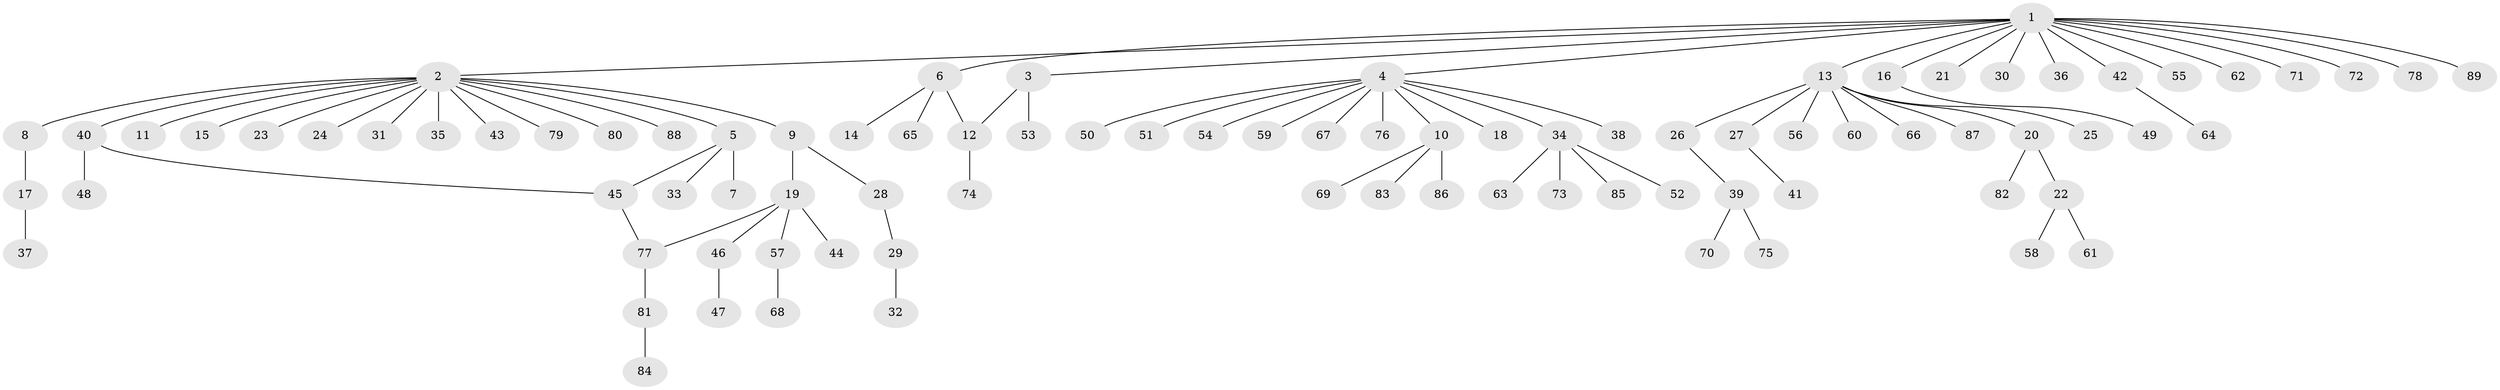 // coarse degree distribution, {26: 0.018867924528301886, 1: 0.8490566037735849, 5: 0.03773584905660377, 2: 0.05660377358490566, 10: 0.018867924528301886, 7: 0.018867924528301886}
// Generated by graph-tools (version 1.1) at 2025/50/03/04/25 21:50:41]
// undirected, 89 vertices, 91 edges
graph export_dot {
graph [start="1"]
  node [color=gray90,style=filled];
  1;
  2;
  3;
  4;
  5;
  6;
  7;
  8;
  9;
  10;
  11;
  12;
  13;
  14;
  15;
  16;
  17;
  18;
  19;
  20;
  21;
  22;
  23;
  24;
  25;
  26;
  27;
  28;
  29;
  30;
  31;
  32;
  33;
  34;
  35;
  36;
  37;
  38;
  39;
  40;
  41;
  42;
  43;
  44;
  45;
  46;
  47;
  48;
  49;
  50;
  51;
  52;
  53;
  54;
  55;
  56;
  57;
  58;
  59;
  60;
  61;
  62;
  63;
  64;
  65;
  66;
  67;
  68;
  69;
  70;
  71;
  72;
  73;
  74;
  75;
  76;
  77;
  78;
  79;
  80;
  81;
  82;
  83;
  84;
  85;
  86;
  87;
  88;
  89;
  1 -- 2;
  1 -- 3;
  1 -- 4;
  1 -- 6;
  1 -- 13;
  1 -- 16;
  1 -- 21;
  1 -- 30;
  1 -- 36;
  1 -- 42;
  1 -- 55;
  1 -- 62;
  1 -- 71;
  1 -- 72;
  1 -- 78;
  1 -- 89;
  2 -- 5;
  2 -- 8;
  2 -- 9;
  2 -- 11;
  2 -- 15;
  2 -- 23;
  2 -- 24;
  2 -- 31;
  2 -- 35;
  2 -- 40;
  2 -- 43;
  2 -- 79;
  2 -- 80;
  2 -- 88;
  3 -- 12;
  3 -- 53;
  4 -- 10;
  4 -- 18;
  4 -- 34;
  4 -- 38;
  4 -- 50;
  4 -- 51;
  4 -- 54;
  4 -- 59;
  4 -- 67;
  4 -- 76;
  5 -- 7;
  5 -- 33;
  5 -- 45;
  6 -- 12;
  6 -- 14;
  6 -- 65;
  8 -- 17;
  9 -- 19;
  9 -- 28;
  10 -- 69;
  10 -- 83;
  10 -- 86;
  12 -- 74;
  13 -- 20;
  13 -- 25;
  13 -- 26;
  13 -- 27;
  13 -- 56;
  13 -- 60;
  13 -- 66;
  13 -- 87;
  16 -- 49;
  17 -- 37;
  19 -- 44;
  19 -- 46;
  19 -- 57;
  19 -- 77;
  20 -- 22;
  20 -- 82;
  22 -- 58;
  22 -- 61;
  26 -- 39;
  27 -- 41;
  28 -- 29;
  29 -- 32;
  34 -- 52;
  34 -- 63;
  34 -- 73;
  34 -- 85;
  39 -- 70;
  39 -- 75;
  40 -- 45;
  40 -- 48;
  42 -- 64;
  45 -- 77;
  46 -- 47;
  57 -- 68;
  77 -- 81;
  81 -- 84;
}
